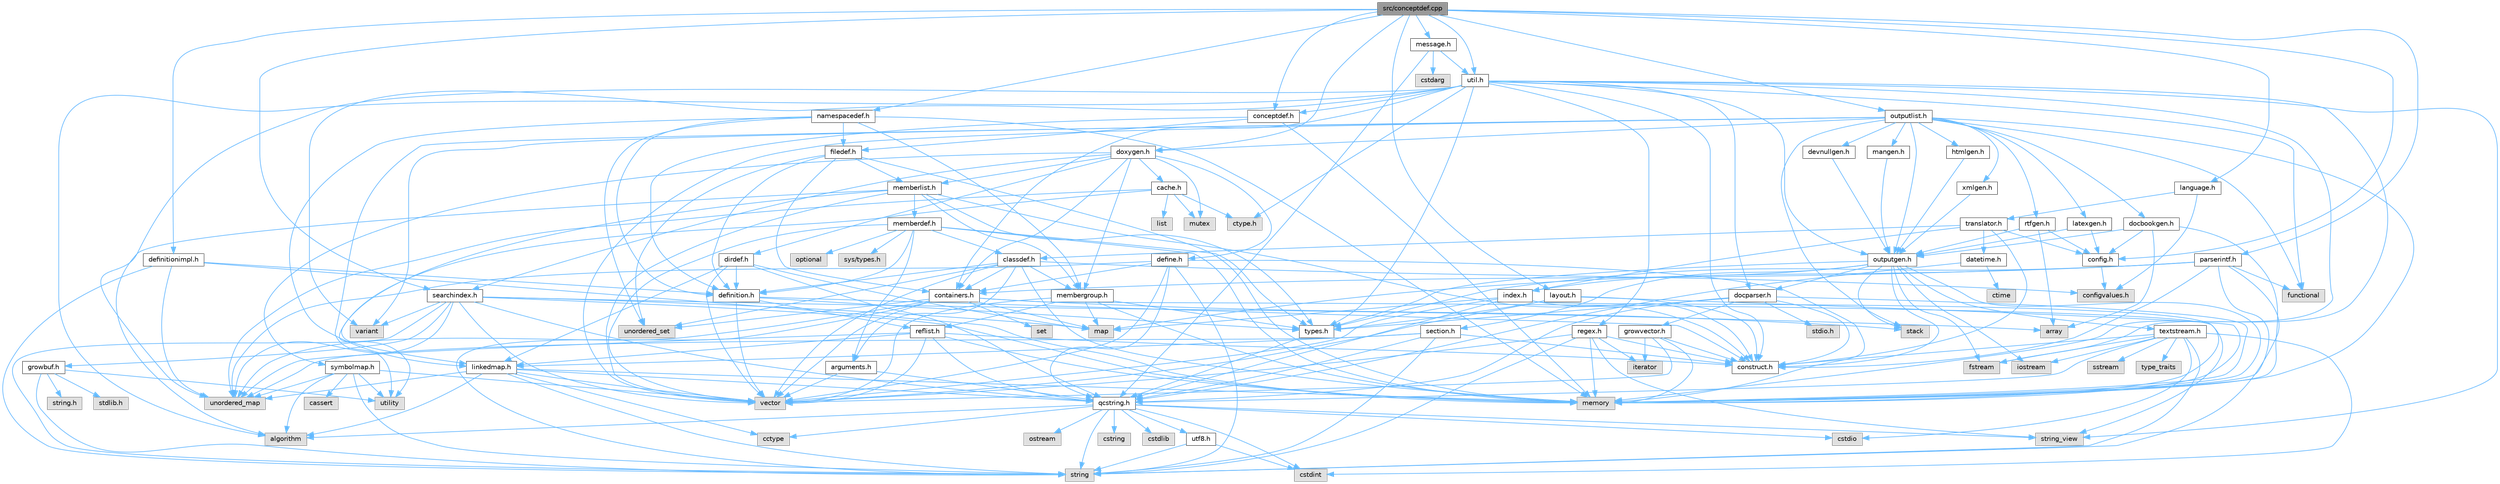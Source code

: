 digraph "src/conceptdef.cpp"
{
 // INTERACTIVE_SVG=YES
 // LATEX_PDF_SIZE
  bgcolor="transparent";
  edge [fontname=Helvetica,fontsize=10,labelfontname=Helvetica,labelfontsize=10];
  node [fontname=Helvetica,fontsize=10,shape=box,height=0.2,width=0.4];
  Node1 [id="Node000001",label="src/conceptdef.cpp",height=0.2,width=0.4,color="gray40", fillcolor="grey60", style="filled", fontcolor="black",tooltip=" "];
  Node1 -> Node2 [id="edge1_Node000001_Node000002",color="steelblue1",style="solid",tooltip=" "];
  Node2 [id="Node000002",label="conceptdef.h",height=0.2,width=0.4,color="grey40", fillcolor="white", style="filled",URL="$da/df1/conceptdef_8h.html",tooltip=" "];
  Node2 -> Node3 [id="edge2_Node000002_Node000003",color="steelblue1",style="solid",tooltip=" "];
  Node3 [id="Node000003",label="memory",height=0.2,width=0.4,color="grey60", fillcolor="#E0E0E0", style="filled",tooltip=" "];
  Node2 -> Node4 [id="edge3_Node000002_Node000004",color="steelblue1",style="solid",tooltip=" "];
  Node4 [id="Node000004",label="definition.h",height=0.2,width=0.4,color="grey40", fillcolor="white", style="filled",URL="$df/da1/definition_8h.html",tooltip=" "];
  Node4 -> Node5 [id="edge4_Node000004_Node000005",color="steelblue1",style="solid",tooltip=" "];
  Node5 [id="Node000005",label="vector",height=0.2,width=0.4,color="grey60", fillcolor="#E0E0E0", style="filled",tooltip=" "];
  Node4 -> Node6 [id="edge5_Node000004_Node000006",color="steelblue1",style="solid",tooltip=" "];
  Node6 [id="Node000006",label="types.h",height=0.2,width=0.4,color="grey40", fillcolor="white", style="filled",URL="$d9/d49/types_8h.html",tooltip="This file contains a number of basic enums and types."];
  Node6 -> Node7 [id="edge6_Node000006_Node000007",color="steelblue1",style="solid",tooltip=" "];
  Node7 [id="Node000007",label="qcstring.h",height=0.2,width=0.4,color="grey40", fillcolor="white", style="filled",URL="$d7/d5c/qcstring_8h.html",tooltip=" "];
  Node7 -> Node8 [id="edge7_Node000007_Node000008",color="steelblue1",style="solid",tooltip=" "];
  Node8 [id="Node000008",label="string",height=0.2,width=0.4,color="grey60", fillcolor="#E0E0E0", style="filled",tooltip=" "];
  Node7 -> Node9 [id="edge8_Node000007_Node000009",color="steelblue1",style="solid",tooltip=" "];
  Node9 [id="Node000009",label="string_view",height=0.2,width=0.4,color="grey60", fillcolor="#E0E0E0", style="filled",tooltip=" "];
  Node7 -> Node10 [id="edge9_Node000007_Node000010",color="steelblue1",style="solid",tooltip=" "];
  Node10 [id="Node000010",label="algorithm",height=0.2,width=0.4,color="grey60", fillcolor="#E0E0E0", style="filled",tooltip=" "];
  Node7 -> Node11 [id="edge10_Node000007_Node000011",color="steelblue1",style="solid",tooltip=" "];
  Node11 [id="Node000011",label="cctype",height=0.2,width=0.4,color="grey60", fillcolor="#E0E0E0", style="filled",tooltip=" "];
  Node7 -> Node12 [id="edge11_Node000007_Node000012",color="steelblue1",style="solid",tooltip=" "];
  Node12 [id="Node000012",label="cstring",height=0.2,width=0.4,color="grey60", fillcolor="#E0E0E0", style="filled",tooltip=" "];
  Node7 -> Node13 [id="edge12_Node000007_Node000013",color="steelblue1",style="solid",tooltip=" "];
  Node13 [id="Node000013",label="cstdio",height=0.2,width=0.4,color="grey60", fillcolor="#E0E0E0", style="filled",tooltip=" "];
  Node7 -> Node14 [id="edge13_Node000007_Node000014",color="steelblue1",style="solid",tooltip=" "];
  Node14 [id="Node000014",label="cstdlib",height=0.2,width=0.4,color="grey60", fillcolor="#E0E0E0", style="filled",tooltip=" "];
  Node7 -> Node15 [id="edge14_Node000007_Node000015",color="steelblue1",style="solid",tooltip=" "];
  Node15 [id="Node000015",label="cstdint",height=0.2,width=0.4,color="grey60", fillcolor="#E0E0E0", style="filled",tooltip=" "];
  Node7 -> Node16 [id="edge15_Node000007_Node000016",color="steelblue1",style="solid",tooltip=" "];
  Node16 [id="Node000016",label="ostream",height=0.2,width=0.4,color="grey60", fillcolor="#E0E0E0", style="filled",tooltip=" "];
  Node7 -> Node17 [id="edge16_Node000007_Node000017",color="steelblue1",style="solid",tooltip=" "];
  Node17 [id="Node000017",label="utf8.h",height=0.2,width=0.4,color="grey40", fillcolor="white", style="filled",URL="$db/d7c/utf8_8h.html",tooltip="Various UTF8 related helper functions."];
  Node17 -> Node15 [id="edge17_Node000017_Node000015",color="steelblue1",style="solid",tooltip=" "];
  Node17 -> Node8 [id="edge18_Node000017_Node000008",color="steelblue1",style="solid",tooltip=" "];
  Node4 -> Node18 [id="edge19_Node000004_Node000018",color="steelblue1",style="solid",tooltip=" "];
  Node18 [id="Node000018",label="reflist.h",height=0.2,width=0.4,color="grey40", fillcolor="white", style="filled",URL="$d1/d02/reflist_8h.html",tooltip=" "];
  Node18 -> Node5 [id="edge20_Node000018_Node000005",color="steelblue1",style="solid",tooltip=" "];
  Node18 -> Node19 [id="edge21_Node000018_Node000019",color="steelblue1",style="solid",tooltip=" "];
  Node19 [id="Node000019",label="unordered_map",height=0.2,width=0.4,color="grey60", fillcolor="#E0E0E0", style="filled",tooltip=" "];
  Node18 -> Node3 [id="edge22_Node000018_Node000003",color="steelblue1",style="solid",tooltip=" "];
  Node18 -> Node7 [id="edge23_Node000018_Node000007",color="steelblue1",style="solid",tooltip=" "];
  Node18 -> Node20 [id="edge24_Node000018_Node000020",color="steelblue1",style="solid",tooltip=" "];
  Node20 [id="Node000020",label="linkedmap.h",height=0.2,width=0.4,color="grey40", fillcolor="white", style="filled",URL="$da/de1/linkedmap_8h.html",tooltip=" "];
  Node20 -> Node19 [id="edge25_Node000020_Node000019",color="steelblue1",style="solid",tooltip=" "];
  Node20 -> Node5 [id="edge26_Node000020_Node000005",color="steelblue1",style="solid",tooltip=" "];
  Node20 -> Node3 [id="edge27_Node000020_Node000003",color="steelblue1",style="solid",tooltip=" "];
  Node20 -> Node8 [id="edge28_Node000020_Node000008",color="steelblue1",style="solid",tooltip=" "];
  Node20 -> Node10 [id="edge29_Node000020_Node000010",color="steelblue1",style="solid",tooltip=" "];
  Node20 -> Node11 [id="edge30_Node000020_Node000011",color="steelblue1",style="solid",tooltip=" "];
  Node20 -> Node7 [id="edge31_Node000020_Node000007",color="steelblue1",style="solid",tooltip=" "];
  Node18 -> Node21 [id="edge32_Node000018_Node000021",color="steelblue1",style="solid",tooltip=" "];
  Node21 [id="Node000021",label="construct.h",height=0.2,width=0.4,color="grey40", fillcolor="white", style="filled",URL="$d7/dfc/construct_8h.html",tooltip=" "];
  Node4 -> Node21 [id="edge33_Node000004_Node000021",color="steelblue1",style="solid",tooltip=" "];
  Node2 -> Node22 [id="edge34_Node000002_Node000022",color="steelblue1",style="solid",tooltip=" "];
  Node22 [id="Node000022",label="filedef.h",height=0.2,width=0.4,color="grey40", fillcolor="white", style="filled",URL="$d4/d3a/filedef_8h.html",tooltip=" "];
  Node22 -> Node3 [id="edge35_Node000022_Node000003",color="steelblue1",style="solid",tooltip=" "];
  Node22 -> Node23 [id="edge36_Node000022_Node000023",color="steelblue1",style="solid",tooltip=" "];
  Node23 [id="Node000023",label="unordered_set",height=0.2,width=0.4,color="grey60", fillcolor="#E0E0E0", style="filled",tooltip=" "];
  Node22 -> Node4 [id="edge37_Node000022_Node000004",color="steelblue1",style="solid",tooltip=" "];
  Node22 -> Node24 [id="edge38_Node000022_Node000024",color="steelblue1",style="solid",tooltip=" "];
  Node24 [id="Node000024",label="memberlist.h",height=0.2,width=0.4,color="grey40", fillcolor="white", style="filled",URL="$dd/d78/memberlist_8h.html",tooltip=" "];
  Node24 -> Node5 [id="edge39_Node000024_Node000005",color="steelblue1",style="solid",tooltip=" "];
  Node24 -> Node10 [id="edge40_Node000024_Node000010",color="steelblue1",style="solid",tooltip=" "];
  Node24 -> Node25 [id="edge41_Node000024_Node000025",color="steelblue1",style="solid",tooltip=" "];
  Node25 [id="Node000025",label="memberdef.h",height=0.2,width=0.4,color="grey40", fillcolor="white", style="filled",URL="$d4/d46/memberdef_8h.html",tooltip=" "];
  Node25 -> Node5 [id="edge42_Node000025_Node000005",color="steelblue1",style="solid",tooltip=" "];
  Node25 -> Node3 [id="edge43_Node000025_Node000003",color="steelblue1",style="solid",tooltip=" "];
  Node25 -> Node26 [id="edge44_Node000025_Node000026",color="steelblue1",style="solid",tooltip=" "];
  Node26 [id="Node000026",label="optional",height=0.2,width=0.4,color="grey60", fillcolor="#E0E0E0", style="filled",tooltip=" "];
  Node25 -> Node27 [id="edge45_Node000025_Node000027",color="steelblue1",style="solid",tooltip=" "];
  Node27 [id="Node000027",label="sys/types.h",height=0.2,width=0.4,color="grey60", fillcolor="#E0E0E0", style="filled",tooltip=" "];
  Node25 -> Node6 [id="edge46_Node000025_Node000006",color="steelblue1",style="solid",tooltip=" "];
  Node25 -> Node4 [id="edge47_Node000025_Node000004",color="steelblue1",style="solid",tooltip=" "];
  Node25 -> Node28 [id="edge48_Node000025_Node000028",color="steelblue1",style="solid",tooltip=" "];
  Node28 [id="Node000028",label="arguments.h",height=0.2,width=0.4,color="grey40", fillcolor="white", style="filled",URL="$df/d9b/arguments_8h.html",tooltip=" "];
  Node28 -> Node5 [id="edge49_Node000028_Node000005",color="steelblue1",style="solid",tooltip=" "];
  Node28 -> Node7 [id="edge50_Node000028_Node000007",color="steelblue1",style="solid",tooltip=" "];
  Node25 -> Node29 [id="edge51_Node000025_Node000029",color="steelblue1",style="solid",tooltip=" "];
  Node29 [id="Node000029",label="classdef.h",height=0.2,width=0.4,color="grey40", fillcolor="white", style="filled",URL="$d1/da6/classdef_8h.html",tooltip=" "];
  Node29 -> Node3 [id="edge52_Node000029_Node000003",color="steelblue1",style="solid",tooltip=" "];
  Node29 -> Node5 [id="edge53_Node000029_Node000005",color="steelblue1",style="solid",tooltip=" "];
  Node29 -> Node23 [id="edge54_Node000029_Node000023",color="steelblue1",style="solid",tooltip=" "];
  Node29 -> Node30 [id="edge55_Node000029_Node000030",color="steelblue1",style="solid",tooltip=" "];
  Node30 [id="Node000030",label="containers.h",height=0.2,width=0.4,color="grey40", fillcolor="white", style="filled",URL="$d5/d75/containers_8h.html",tooltip=" "];
  Node30 -> Node5 [id="edge56_Node000030_Node000005",color="steelblue1",style="solid",tooltip=" "];
  Node30 -> Node8 [id="edge57_Node000030_Node000008",color="steelblue1",style="solid",tooltip=" "];
  Node30 -> Node9 [id="edge58_Node000030_Node000009",color="steelblue1",style="solid",tooltip=" "];
  Node30 -> Node31 [id="edge59_Node000030_Node000031",color="steelblue1",style="solid",tooltip=" "];
  Node31 [id="Node000031",label="set",height=0.2,width=0.4,color="grey60", fillcolor="#E0E0E0", style="filled",tooltip=" "];
  Node30 -> Node32 [id="edge60_Node000030_Node000032",color="steelblue1",style="solid",tooltip=" "];
  Node32 [id="Node000032",label="map",height=0.2,width=0.4,color="grey60", fillcolor="#E0E0E0", style="filled",tooltip=" "];
  Node30 -> Node23 [id="edge61_Node000030_Node000023",color="steelblue1",style="solid",tooltip=" "];
  Node30 -> Node19 [id="edge62_Node000030_Node000019",color="steelblue1",style="solid",tooltip=" "];
  Node30 -> Node33 [id="edge63_Node000030_Node000033",color="steelblue1",style="solid",tooltip=" "];
  Node33 [id="Node000033",label="stack",height=0.2,width=0.4,color="grey60", fillcolor="#E0E0E0", style="filled",tooltip=" "];
  Node29 -> Node4 [id="edge64_Node000029_Node000004",color="steelblue1",style="solid",tooltip=" "];
  Node29 -> Node28 [id="edge65_Node000029_Node000028",color="steelblue1",style="solid",tooltip=" "];
  Node29 -> Node34 [id="edge66_Node000029_Node000034",color="steelblue1",style="solid",tooltip=" "];
  Node34 [id="Node000034",label="membergroup.h",height=0.2,width=0.4,color="grey40", fillcolor="white", style="filled",URL="$d9/d11/membergroup_8h.html",tooltip=" "];
  Node34 -> Node5 [id="edge67_Node000034_Node000005",color="steelblue1",style="solid",tooltip=" "];
  Node34 -> Node32 [id="edge68_Node000034_Node000032",color="steelblue1",style="solid",tooltip=" "];
  Node34 -> Node3 [id="edge69_Node000034_Node000003",color="steelblue1",style="solid",tooltip=" "];
  Node34 -> Node6 [id="edge70_Node000034_Node000006",color="steelblue1",style="solid",tooltip=" "];
  Node34 -> Node18 [id="edge71_Node000034_Node000018",color="steelblue1",style="solid",tooltip=" "];
  Node29 -> Node35 [id="edge72_Node000029_Node000035",color="steelblue1",style="solid",tooltip=" "];
  Node35 [id="Node000035",label="configvalues.h",height=0.2,width=0.4,color="grey60", fillcolor="#E0E0E0", style="filled",tooltip=" "];
  Node24 -> Node20 [id="edge73_Node000024_Node000020",color="steelblue1",style="solid",tooltip=" "];
  Node24 -> Node6 [id="edge74_Node000024_Node000006",color="steelblue1",style="solid",tooltip=" "];
  Node24 -> Node34 [id="edge75_Node000024_Node000034",color="steelblue1",style="solid",tooltip=" "];
  Node24 -> Node21 [id="edge76_Node000024_Node000021",color="steelblue1",style="solid",tooltip=" "];
  Node22 -> Node30 [id="edge77_Node000022_Node000030",color="steelblue1",style="solid",tooltip=" "];
  Node1 -> Node36 [id="edge78_Node000001_Node000036",color="steelblue1",style="solid",tooltip=" "];
  Node36 [id="Node000036",label="definitionimpl.h",height=0.2,width=0.4,color="grey40", fillcolor="white", style="filled",URL="$d2/dab/definitionimpl_8h.html",tooltip=" "];
  Node36 -> Node3 [id="edge79_Node000036_Node000003",color="steelblue1",style="solid",tooltip=" "];
  Node36 -> Node19 [id="edge80_Node000036_Node000019",color="steelblue1",style="solid",tooltip=" "];
  Node36 -> Node8 [id="edge81_Node000036_Node000008",color="steelblue1",style="solid",tooltip=" "];
  Node36 -> Node4 [id="edge82_Node000036_Node000004",color="steelblue1",style="solid",tooltip=" "];
  Node1 -> Node37 [id="edge83_Node000001_Node000037",color="steelblue1",style="solid",tooltip=" "];
  Node37 [id="Node000037",label="util.h",height=0.2,width=0.4,color="grey40", fillcolor="white", style="filled",URL="$d8/d3c/util_8h.html",tooltip="A bunch of utility functions."];
  Node37 -> Node3 [id="edge84_Node000037_Node000003",color="steelblue1",style="solid",tooltip=" "];
  Node37 -> Node19 [id="edge85_Node000037_Node000019",color="steelblue1",style="solid",tooltip=" "];
  Node37 -> Node10 [id="edge86_Node000037_Node000010",color="steelblue1",style="solid",tooltip=" "];
  Node37 -> Node38 [id="edge87_Node000037_Node000038",color="steelblue1",style="solid",tooltip=" "];
  Node38 [id="Node000038",label="functional",height=0.2,width=0.4,color="grey60", fillcolor="#E0E0E0", style="filled",tooltip=" "];
  Node37 -> Node39 [id="edge88_Node000037_Node000039",color="steelblue1",style="solid",tooltip=" "];
  Node39 [id="Node000039",label="fstream",height=0.2,width=0.4,color="grey60", fillcolor="#E0E0E0", style="filled",tooltip=" "];
  Node37 -> Node40 [id="edge89_Node000037_Node000040",color="steelblue1",style="solid",tooltip=" "];
  Node40 [id="Node000040",label="variant",height=0.2,width=0.4,color="grey60", fillcolor="#E0E0E0", style="filled",tooltip=" "];
  Node37 -> Node9 [id="edge90_Node000037_Node000009",color="steelblue1",style="solid",tooltip=" "];
  Node37 -> Node41 [id="edge91_Node000037_Node000041",color="steelblue1",style="solid",tooltip=" "];
  Node41 [id="Node000041",label="ctype.h",height=0.2,width=0.4,color="grey60", fillcolor="#E0E0E0", style="filled",tooltip=" "];
  Node37 -> Node6 [id="edge92_Node000037_Node000006",color="steelblue1",style="solid",tooltip=" "];
  Node37 -> Node42 [id="edge93_Node000037_Node000042",color="steelblue1",style="solid",tooltip=" "];
  Node42 [id="Node000042",label="docparser.h",height=0.2,width=0.4,color="grey40", fillcolor="white", style="filled",URL="$de/d9c/docparser_8h.html",tooltip=" "];
  Node42 -> Node43 [id="edge94_Node000042_Node000043",color="steelblue1",style="solid",tooltip=" "];
  Node43 [id="Node000043",label="stdio.h",height=0.2,width=0.4,color="grey60", fillcolor="#E0E0E0", style="filled",tooltip=" "];
  Node42 -> Node3 [id="edge95_Node000042_Node000003",color="steelblue1",style="solid",tooltip=" "];
  Node42 -> Node7 [id="edge96_Node000042_Node000007",color="steelblue1",style="solid",tooltip=" "];
  Node42 -> Node44 [id="edge97_Node000042_Node000044",color="steelblue1",style="solid",tooltip=" "];
  Node44 [id="Node000044",label="growvector.h",height=0.2,width=0.4,color="grey40", fillcolor="white", style="filled",URL="$d7/d50/growvector_8h.html",tooltip=" "];
  Node44 -> Node5 [id="edge98_Node000044_Node000005",color="steelblue1",style="solid",tooltip=" "];
  Node44 -> Node3 [id="edge99_Node000044_Node000003",color="steelblue1",style="solid",tooltip=" "];
  Node44 -> Node45 [id="edge100_Node000044_Node000045",color="steelblue1",style="solid",tooltip=" "];
  Node45 [id="Node000045",label="iterator",height=0.2,width=0.4,color="grey60", fillcolor="#E0E0E0", style="filled",tooltip=" "];
  Node44 -> Node21 [id="edge101_Node000044_Node000021",color="steelblue1",style="solid",tooltip=" "];
  Node42 -> Node21 [id="edge102_Node000042_Node000021",color="steelblue1",style="solid",tooltip=" "];
  Node42 -> Node6 [id="edge103_Node000042_Node000006",color="steelblue1",style="solid",tooltip=" "];
  Node37 -> Node30 [id="edge104_Node000037_Node000030",color="steelblue1",style="solid",tooltip=" "];
  Node37 -> Node46 [id="edge105_Node000037_Node000046",color="steelblue1",style="solid",tooltip=" "];
  Node46 [id="Node000046",label="outputgen.h",height=0.2,width=0.4,color="grey40", fillcolor="white", style="filled",URL="$df/d06/outputgen_8h.html",tooltip=" "];
  Node46 -> Node3 [id="edge106_Node000046_Node000003",color="steelblue1",style="solid",tooltip=" "];
  Node46 -> Node33 [id="edge107_Node000046_Node000033",color="steelblue1",style="solid",tooltip=" "];
  Node46 -> Node47 [id="edge108_Node000046_Node000047",color="steelblue1",style="solid",tooltip=" "];
  Node47 [id="Node000047",label="iostream",height=0.2,width=0.4,color="grey60", fillcolor="#E0E0E0", style="filled",tooltip=" "];
  Node46 -> Node39 [id="edge109_Node000046_Node000039",color="steelblue1",style="solid",tooltip=" "];
  Node46 -> Node6 [id="edge110_Node000046_Node000006",color="steelblue1",style="solid",tooltip=" "];
  Node46 -> Node48 [id="edge111_Node000046_Node000048",color="steelblue1",style="solid",tooltip=" "];
  Node48 [id="Node000048",label="index.h",height=0.2,width=0.4,color="grey40", fillcolor="white", style="filled",URL="$d1/db5/index_8h.html",tooltip=" "];
  Node48 -> Node3 [id="edge112_Node000048_Node000003",color="steelblue1",style="solid",tooltip=" "];
  Node48 -> Node5 [id="edge113_Node000048_Node000005",color="steelblue1",style="solid",tooltip=" "];
  Node48 -> Node32 [id="edge114_Node000048_Node000032",color="steelblue1",style="solid",tooltip=" "];
  Node48 -> Node7 [id="edge115_Node000048_Node000007",color="steelblue1",style="solid",tooltip=" "];
  Node48 -> Node21 [id="edge116_Node000048_Node000021",color="steelblue1",style="solid",tooltip=" "];
  Node46 -> Node49 [id="edge117_Node000046_Node000049",color="steelblue1",style="solid",tooltip=" "];
  Node49 [id="Node000049",label="section.h",height=0.2,width=0.4,color="grey40", fillcolor="white", style="filled",URL="$d1/d2a/section_8h.html",tooltip=" "];
  Node49 -> Node8 [id="edge118_Node000049_Node000008",color="steelblue1",style="solid",tooltip=" "];
  Node49 -> Node19 [id="edge119_Node000049_Node000019",color="steelblue1",style="solid",tooltip=" "];
  Node49 -> Node7 [id="edge120_Node000049_Node000007",color="steelblue1",style="solid",tooltip=" "];
  Node49 -> Node20 [id="edge121_Node000049_Node000020",color="steelblue1",style="solid",tooltip=" "];
  Node49 -> Node21 [id="edge122_Node000049_Node000021",color="steelblue1",style="solid",tooltip=" "];
  Node46 -> Node50 [id="edge123_Node000046_Node000050",color="steelblue1",style="solid",tooltip=" "];
  Node50 [id="Node000050",label="textstream.h",height=0.2,width=0.4,color="grey40", fillcolor="white", style="filled",URL="$d4/d7d/textstream_8h.html",tooltip=" "];
  Node50 -> Node8 [id="edge124_Node000050_Node000008",color="steelblue1",style="solid",tooltip=" "];
  Node50 -> Node47 [id="edge125_Node000050_Node000047",color="steelblue1",style="solid",tooltip=" "];
  Node50 -> Node51 [id="edge126_Node000050_Node000051",color="steelblue1",style="solid",tooltip=" "];
  Node51 [id="Node000051",label="sstream",height=0.2,width=0.4,color="grey60", fillcolor="#E0E0E0", style="filled",tooltip=" "];
  Node50 -> Node15 [id="edge127_Node000050_Node000015",color="steelblue1",style="solid",tooltip=" "];
  Node50 -> Node13 [id="edge128_Node000050_Node000013",color="steelblue1",style="solid",tooltip=" "];
  Node50 -> Node39 [id="edge129_Node000050_Node000039",color="steelblue1",style="solid",tooltip=" "];
  Node50 -> Node52 [id="edge130_Node000050_Node000052",color="steelblue1",style="solid",tooltip=" "];
  Node52 [id="Node000052",label="type_traits",height=0.2,width=0.4,color="grey60", fillcolor="#E0E0E0", style="filled",tooltip=" "];
  Node50 -> Node7 [id="edge131_Node000050_Node000007",color="steelblue1",style="solid",tooltip=" "];
  Node50 -> Node21 [id="edge132_Node000050_Node000021",color="steelblue1",style="solid",tooltip=" "];
  Node46 -> Node42 [id="edge133_Node000046_Node000042",color="steelblue1",style="solid",tooltip=" "];
  Node46 -> Node21 [id="edge134_Node000046_Node000021",color="steelblue1",style="solid",tooltip=" "];
  Node37 -> Node53 [id="edge135_Node000037_Node000053",color="steelblue1",style="solid",tooltip=" "];
  Node53 [id="Node000053",label="regex.h",height=0.2,width=0.4,color="grey40", fillcolor="white", style="filled",URL="$d1/d21/regex_8h.html",tooltip=" "];
  Node53 -> Node3 [id="edge136_Node000053_Node000003",color="steelblue1",style="solid",tooltip=" "];
  Node53 -> Node8 [id="edge137_Node000053_Node000008",color="steelblue1",style="solid",tooltip=" "];
  Node53 -> Node9 [id="edge138_Node000053_Node000009",color="steelblue1",style="solid",tooltip=" "];
  Node53 -> Node5 [id="edge139_Node000053_Node000005",color="steelblue1",style="solid",tooltip=" "];
  Node53 -> Node45 [id="edge140_Node000053_Node000045",color="steelblue1",style="solid",tooltip=" "];
  Node53 -> Node21 [id="edge141_Node000053_Node000021",color="steelblue1",style="solid",tooltip=" "];
  Node37 -> Node2 [id="edge142_Node000037_Node000002",color="steelblue1",style="solid",tooltip=" "];
  Node37 -> Node21 [id="edge143_Node000037_Node000021",color="steelblue1",style="solid",tooltip=" "];
  Node1 -> Node54 [id="edge144_Node000001_Node000054",color="steelblue1",style="solid",tooltip=" "];
  Node54 [id="Node000054",label="config.h",height=0.2,width=0.4,color="grey40", fillcolor="white", style="filled",URL="$db/d16/config_8h.html",tooltip=" "];
  Node54 -> Node35 [id="edge145_Node000054_Node000035",color="steelblue1",style="solid",tooltip=" "];
  Node1 -> Node55 [id="edge146_Node000001_Node000055",color="steelblue1",style="solid",tooltip=" "];
  Node55 [id="Node000055",label="doxygen.h",height=0.2,width=0.4,color="grey40", fillcolor="white", style="filled",URL="$d1/da1/doxygen_8h.html",tooltip=" "];
  Node55 -> Node56 [id="edge147_Node000055_Node000056",color="steelblue1",style="solid",tooltip=" "];
  Node56 [id="Node000056",label="mutex",height=0.2,width=0.4,color="grey60", fillcolor="#E0E0E0", style="filled",tooltip=" "];
  Node55 -> Node30 [id="edge148_Node000055_Node000030",color="steelblue1",style="solid",tooltip=" "];
  Node55 -> Node34 [id="edge149_Node000055_Node000034",color="steelblue1",style="solid",tooltip=" "];
  Node55 -> Node57 [id="edge150_Node000055_Node000057",color="steelblue1",style="solid",tooltip=" "];
  Node57 [id="Node000057",label="dirdef.h",height=0.2,width=0.4,color="grey40", fillcolor="white", style="filled",URL="$d6/d15/dirdef_8h.html",tooltip=" "];
  Node57 -> Node5 [id="edge151_Node000057_Node000005",color="steelblue1",style="solid",tooltip=" "];
  Node57 -> Node32 [id="edge152_Node000057_Node000032",color="steelblue1",style="solid",tooltip=" "];
  Node57 -> Node7 [id="edge153_Node000057_Node000007",color="steelblue1",style="solid",tooltip=" "];
  Node57 -> Node20 [id="edge154_Node000057_Node000020",color="steelblue1",style="solid",tooltip=" "];
  Node57 -> Node4 [id="edge155_Node000057_Node000004",color="steelblue1",style="solid",tooltip=" "];
  Node55 -> Node24 [id="edge156_Node000055_Node000024",color="steelblue1",style="solid",tooltip=" "];
  Node55 -> Node58 [id="edge157_Node000055_Node000058",color="steelblue1",style="solid",tooltip=" "];
  Node58 [id="Node000058",label="define.h",height=0.2,width=0.4,color="grey40", fillcolor="white", style="filled",URL="$df/d67/define_8h.html",tooltip=" "];
  Node58 -> Node5 [id="edge158_Node000058_Node000005",color="steelblue1",style="solid",tooltip=" "];
  Node58 -> Node3 [id="edge159_Node000058_Node000003",color="steelblue1",style="solid",tooltip=" "];
  Node58 -> Node8 [id="edge160_Node000058_Node000008",color="steelblue1",style="solid",tooltip=" "];
  Node58 -> Node19 [id="edge161_Node000058_Node000019",color="steelblue1",style="solid",tooltip=" "];
  Node58 -> Node7 [id="edge162_Node000058_Node000007",color="steelblue1",style="solid",tooltip=" "];
  Node58 -> Node30 [id="edge163_Node000058_Node000030",color="steelblue1",style="solid",tooltip=" "];
  Node55 -> Node59 [id="edge164_Node000055_Node000059",color="steelblue1",style="solid",tooltip=" "];
  Node59 [id="Node000059",label="cache.h",height=0.2,width=0.4,color="grey40", fillcolor="white", style="filled",URL="$d3/d26/cache_8h.html",tooltip=" "];
  Node59 -> Node60 [id="edge165_Node000059_Node000060",color="steelblue1",style="solid",tooltip=" "];
  Node60 [id="Node000060",label="list",height=0.2,width=0.4,color="grey60", fillcolor="#E0E0E0", style="filled",tooltip=" "];
  Node59 -> Node19 [id="edge166_Node000059_Node000019",color="steelblue1",style="solid",tooltip=" "];
  Node59 -> Node56 [id="edge167_Node000059_Node000056",color="steelblue1",style="solid",tooltip=" "];
  Node59 -> Node61 [id="edge168_Node000059_Node000061",color="steelblue1",style="solid",tooltip=" "];
  Node61 [id="Node000061",label="utility",height=0.2,width=0.4,color="grey60", fillcolor="#E0E0E0", style="filled",tooltip=" "];
  Node59 -> Node41 [id="edge169_Node000059_Node000041",color="steelblue1",style="solid",tooltip=" "];
  Node55 -> Node62 [id="edge170_Node000055_Node000062",color="steelblue1",style="solid",tooltip=" "];
  Node62 [id="Node000062",label="symbolmap.h",height=0.2,width=0.4,color="grey40", fillcolor="white", style="filled",URL="$d7/ddd/symbolmap_8h.html",tooltip=" "];
  Node62 -> Node10 [id="edge171_Node000062_Node000010",color="steelblue1",style="solid",tooltip=" "];
  Node62 -> Node19 [id="edge172_Node000062_Node000019",color="steelblue1",style="solid",tooltip=" "];
  Node62 -> Node5 [id="edge173_Node000062_Node000005",color="steelblue1",style="solid",tooltip=" "];
  Node62 -> Node8 [id="edge174_Node000062_Node000008",color="steelblue1",style="solid",tooltip=" "];
  Node62 -> Node61 [id="edge175_Node000062_Node000061",color="steelblue1",style="solid",tooltip=" "];
  Node62 -> Node63 [id="edge176_Node000062_Node000063",color="steelblue1",style="solid",tooltip=" "];
  Node63 [id="Node000063",label="cassert",height=0.2,width=0.4,color="grey60", fillcolor="#E0E0E0", style="filled",tooltip=" "];
  Node55 -> Node64 [id="edge177_Node000055_Node000064",color="steelblue1",style="solid",tooltip=" "];
  Node64 [id="Node000064",label="searchindex.h",height=0.2,width=0.4,color="grey40", fillcolor="white", style="filled",URL="$de/d07/searchindex_8h.html",tooltip="Web server based search engine."];
  Node64 -> Node3 [id="edge178_Node000064_Node000003",color="steelblue1",style="solid",tooltip=" "];
  Node64 -> Node5 [id="edge179_Node000064_Node000005",color="steelblue1",style="solid",tooltip=" "];
  Node64 -> Node32 [id="edge180_Node000064_Node000032",color="steelblue1",style="solid",tooltip=" "];
  Node64 -> Node19 [id="edge181_Node000064_Node000019",color="steelblue1",style="solid",tooltip=" "];
  Node64 -> Node8 [id="edge182_Node000064_Node000008",color="steelblue1",style="solid",tooltip=" "];
  Node64 -> Node65 [id="edge183_Node000064_Node000065",color="steelblue1",style="solid",tooltip=" "];
  Node65 [id="Node000065",label="array",height=0.2,width=0.4,color="grey60", fillcolor="#E0E0E0", style="filled",tooltip=" "];
  Node64 -> Node40 [id="edge184_Node000064_Node000040",color="steelblue1",style="solid",tooltip=" "];
  Node64 -> Node7 [id="edge185_Node000064_Node000007",color="steelblue1",style="solid",tooltip=" "];
  Node64 -> Node66 [id="edge186_Node000064_Node000066",color="steelblue1",style="solid",tooltip=" "];
  Node66 [id="Node000066",label="growbuf.h",height=0.2,width=0.4,color="grey40", fillcolor="white", style="filled",URL="$dd/d72/growbuf_8h.html",tooltip=" "];
  Node66 -> Node61 [id="edge187_Node000066_Node000061",color="steelblue1",style="solid",tooltip=" "];
  Node66 -> Node67 [id="edge188_Node000066_Node000067",color="steelblue1",style="solid",tooltip=" "];
  Node67 [id="Node000067",label="stdlib.h",height=0.2,width=0.4,color="grey60", fillcolor="#E0E0E0", style="filled",tooltip=" "];
  Node66 -> Node68 [id="edge189_Node000066_Node000068",color="steelblue1",style="solid",tooltip=" "];
  Node68 [id="Node000068",label="string.h",height=0.2,width=0.4,color="grey60", fillcolor="#E0E0E0", style="filled",tooltip=" "];
  Node66 -> Node8 [id="edge190_Node000066_Node000008",color="steelblue1",style="solid",tooltip=" "];
  Node1 -> Node69 [id="edge191_Node000001_Node000069",color="steelblue1",style="solid",tooltip=" "];
  Node69 [id="Node000069",label="language.h",height=0.2,width=0.4,color="grey40", fillcolor="white", style="filled",URL="$d8/dce/language_8h.html",tooltip=" "];
  Node69 -> Node70 [id="edge192_Node000069_Node000070",color="steelblue1",style="solid",tooltip=" "];
  Node70 [id="Node000070",label="translator.h",height=0.2,width=0.4,color="grey40", fillcolor="white", style="filled",URL="$d9/df1/translator_8h.html",tooltip=" "];
  Node70 -> Node29 [id="edge193_Node000070_Node000029",color="steelblue1",style="solid",tooltip=" "];
  Node70 -> Node54 [id="edge194_Node000070_Node000054",color="steelblue1",style="solid",tooltip=" "];
  Node70 -> Node71 [id="edge195_Node000070_Node000071",color="steelblue1",style="solid",tooltip=" "];
  Node71 [id="Node000071",label="datetime.h",height=0.2,width=0.4,color="grey40", fillcolor="white", style="filled",URL="$de/d1b/datetime_8h.html",tooltip=" "];
  Node71 -> Node72 [id="edge196_Node000071_Node000072",color="steelblue1",style="solid",tooltip=" "];
  Node72 [id="Node000072",label="ctime",height=0.2,width=0.4,color="grey60", fillcolor="#E0E0E0", style="filled",tooltip=" "];
  Node71 -> Node7 [id="edge197_Node000071_Node000007",color="steelblue1",style="solid",tooltip=" "];
  Node70 -> Node48 [id="edge198_Node000070_Node000048",color="steelblue1",style="solid",tooltip=" "];
  Node70 -> Node21 [id="edge199_Node000070_Node000021",color="steelblue1",style="solid",tooltip=" "];
  Node69 -> Node35 [id="edge200_Node000069_Node000035",color="steelblue1",style="solid",tooltip=" "];
  Node1 -> Node73 [id="edge201_Node000001_Node000073",color="steelblue1",style="solid",tooltip=" "];
  Node73 [id="Node000073",label="outputlist.h",height=0.2,width=0.4,color="grey40", fillcolor="white", style="filled",URL="$d2/db9/outputlist_8h.html",tooltip=" "];
  Node73 -> Node61 [id="edge202_Node000073_Node000061",color="steelblue1",style="solid",tooltip=" "];
  Node73 -> Node5 [id="edge203_Node000073_Node000005",color="steelblue1",style="solid",tooltip=" "];
  Node73 -> Node3 [id="edge204_Node000073_Node000003",color="steelblue1",style="solid",tooltip=" "];
  Node73 -> Node40 [id="edge205_Node000073_Node000040",color="steelblue1",style="solid",tooltip=" "];
  Node73 -> Node33 [id="edge206_Node000073_Node000033",color="steelblue1",style="solid",tooltip=" "];
  Node73 -> Node38 [id="edge207_Node000073_Node000038",color="steelblue1",style="solid",tooltip=" "];
  Node73 -> Node46 [id="edge208_Node000073_Node000046",color="steelblue1",style="solid",tooltip=" "];
  Node73 -> Node55 [id="edge209_Node000073_Node000055",color="steelblue1",style="solid",tooltip=" "];
  Node73 -> Node74 [id="edge210_Node000073_Node000074",color="steelblue1",style="solid",tooltip=" "];
  Node74 [id="Node000074",label="htmlgen.h",height=0.2,width=0.4,color="grey40", fillcolor="white", style="filled",URL="$d8/d56/htmlgen_8h.html",tooltip=" "];
  Node74 -> Node46 [id="edge211_Node000074_Node000046",color="steelblue1",style="solid",tooltip=" "];
  Node73 -> Node75 [id="edge212_Node000073_Node000075",color="steelblue1",style="solid",tooltip=" "];
  Node75 [id="Node000075",label="latexgen.h",height=0.2,width=0.4,color="grey40", fillcolor="white", style="filled",URL="$d6/d9c/latexgen_8h.html",tooltip=" "];
  Node75 -> Node54 [id="edge213_Node000075_Node000054",color="steelblue1",style="solid",tooltip=" "];
  Node75 -> Node46 [id="edge214_Node000075_Node000046",color="steelblue1",style="solid",tooltip=" "];
  Node73 -> Node76 [id="edge215_Node000073_Node000076",color="steelblue1",style="solid",tooltip=" "];
  Node76 [id="Node000076",label="rtfgen.h",height=0.2,width=0.4,color="grey40", fillcolor="white", style="filled",URL="$d4/daa/rtfgen_8h.html",tooltip=" "];
  Node76 -> Node65 [id="edge216_Node000076_Node000065",color="steelblue1",style="solid",tooltip=" "];
  Node76 -> Node54 [id="edge217_Node000076_Node000054",color="steelblue1",style="solid",tooltip=" "];
  Node76 -> Node46 [id="edge218_Node000076_Node000046",color="steelblue1",style="solid",tooltip=" "];
  Node73 -> Node77 [id="edge219_Node000073_Node000077",color="steelblue1",style="solid",tooltip=" "];
  Node77 [id="Node000077",label="mangen.h",height=0.2,width=0.4,color="grey40", fillcolor="white", style="filled",URL="$da/dc0/mangen_8h.html",tooltip=" "];
  Node77 -> Node46 [id="edge220_Node000077_Node000046",color="steelblue1",style="solid",tooltip=" "];
  Node73 -> Node78 [id="edge221_Node000073_Node000078",color="steelblue1",style="solid",tooltip=" "];
  Node78 [id="Node000078",label="docbookgen.h",height=0.2,width=0.4,color="grey40", fillcolor="white", style="filled",URL="$de/dea/docbookgen_8h.html",tooltip=" "];
  Node78 -> Node3 [id="edge222_Node000078_Node000003",color="steelblue1",style="solid",tooltip=" "];
  Node78 -> Node65 [id="edge223_Node000078_Node000065",color="steelblue1",style="solid",tooltip=" "];
  Node78 -> Node54 [id="edge224_Node000078_Node000054",color="steelblue1",style="solid",tooltip=" "];
  Node78 -> Node46 [id="edge225_Node000078_Node000046",color="steelblue1",style="solid",tooltip=" "];
  Node73 -> Node79 [id="edge226_Node000073_Node000079",color="steelblue1",style="solid",tooltip=" "];
  Node79 [id="Node000079",label="xmlgen.h",height=0.2,width=0.4,color="grey40", fillcolor="white", style="filled",URL="$d9/d67/xmlgen_8h.html",tooltip=" "];
  Node79 -> Node46 [id="edge227_Node000079_Node000046",color="steelblue1",style="solid",tooltip=" "];
  Node73 -> Node80 [id="edge228_Node000073_Node000080",color="steelblue1",style="solid",tooltip=" "];
  Node80 [id="Node000080",label="devnullgen.h",height=0.2,width=0.4,color="grey40", fillcolor="white", style="filled",URL="$d8/de5/devnullgen_8h.html",tooltip=" "];
  Node80 -> Node46 [id="edge229_Node000080_Node000046",color="steelblue1",style="solid",tooltip=" "];
  Node1 -> Node64 [id="edge230_Node000001_Node000064",color="steelblue1",style="solid",tooltip=" "];
  Node1 -> Node81 [id="edge231_Node000001_Node000081",color="steelblue1",style="solid",tooltip=" "];
  Node81 [id="Node000081",label="message.h",height=0.2,width=0.4,color="grey40", fillcolor="white", style="filled",URL="$d2/d0d/message_8h.html",tooltip=" "];
  Node81 -> Node82 [id="edge232_Node000081_Node000082",color="steelblue1",style="solid",tooltip=" "];
  Node82 [id="Node000082",label="cstdarg",height=0.2,width=0.4,color="grey60", fillcolor="#E0E0E0", style="filled",tooltip=" "];
  Node81 -> Node7 [id="edge233_Node000081_Node000007",color="steelblue1",style="solid",tooltip=" "];
  Node81 -> Node37 [id="edge234_Node000081_Node000037",color="steelblue1",style="solid",tooltip=" "];
  Node1 -> Node83 [id="edge235_Node000001_Node000083",color="steelblue1",style="solid",tooltip=" "];
  Node83 [id="Node000083",label="parserintf.h",height=0.2,width=0.4,color="grey40", fillcolor="white", style="filled",URL="$da/d55/parserintf_8h.html",tooltip=" "];
  Node83 -> Node38 [id="edge236_Node000083_Node000038",color="steelblue1",style="solid",tooltip=" "];
  Node83 -> Node3 [id="edge237_Node000083_Node000003",color="steelblue1",style="solid",tooltip=" "];
  Node83 -> Node32 [id="edge238_Node000083_Node000032",color="steelblue1",style="solid",tooltip=" "];
  Node83 -> Node8 [id="edge239_Node000083_Node000008",color="steelblue1",style="solid",tooltip=" "];
  Node83 -> Node6 [id="edge240_Node000083_Node000006",color="steelblue1",style="solid",tooltip=" "];
  Node83 -> Node30 [id="edge241_Node000083_Node000030",color="steelblue1",style="solid",tooltip=" "];
  Node83 -> Node21 [id="edge242_Node000083_Node000021",color="steelblue1",style="solid",tooltip=" "];
  Node1 -> Node84 [id="edge243_Node000001_Node000084",color="steelblue1",style="solid",tooltip=" "];
  Node84 [id="Node000084",label="layout.h",height=0.2,width=0.4,color="grey40", fillcolor="white", style="filled",URL="$db/d51/layout_8h.html",tooltip=" "];
  Node84 -> Node3 [id="edge244_Node000084_Node000003",color="steelblue1",style="solid",tooltip=" "];
  Node84 -> Node5 [id="edge245_Node000084_Node000005",color="steelblue1",style="solid",tooltip=" "];
  Node84 -> Node6 [id="edge246_Node000084_Node000006",color="steelblue1",style="solid",tooltip=" "];
  Node84 -> Node21 [id="edge247_Node000084_Node000021",color="steelblue1",style="solid",tooltip=" "];
  Node1 -> Node85 [id="edge248_Node000001_Node000085",color="steelblue1",style="solid",tooltip=" "];
  Node85 [id="Node000085",label="namespacedef.h",height=0.2,width=0.4,color="grey40", fillcolor="white", style="filled",URL="$d7/d97/namespacedef_8h.html",tooltip=" "];
  Node85 -> Node3 [id="edge249_Node000085_Node000003",color="steelblue1",style="solid",tooltip=" "];
  Node85 -> Node23 [id="edge250_Node000085_Node000023",color="steelblue1",style="solid",tooltip=" "];
  Node85 -> Node4 [id="edge251_Node000085_Node000004",color="steelblue1",style="solid",tooltip=" "];
  Node85 -> Node22 [id="edge252_Node000085_Node000022",color="steelblue1",style="solid",tooltip=" "];
  Node85 -> Node20 [id="edge253_Node000085_Node000020",color="steelblue1",style="solid",tooltip=" "];
  Node85 -> Node34 [id="edge254_Node000085_Node000034",color="steelblue1",style="solid",tooltip=" "];
}
